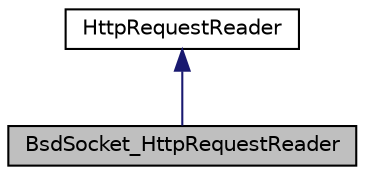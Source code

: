 digraph "BsdSocket_HttpRequestReader"
{
  edge [fontname="Helvetica",fontsize="10",labelfontname="Helvetica",labelfontsize="10"];
  node [fontname="Helvetica",fontsize="10",shape=record];
  Node0 [label="BsdSocket_HttpRequestReader",height=0.2,width=0.4,color="black", fillcolor="grey75", style="filled", fontcolor="black"];
  Node1 -> Node0 [dir="back",color="midnightblue",fontsize="10",style="solid",fontname="Helvetica"];
  Node1 [label="HttpRequestReader",height=0.2,width=0.4,color="black", fillcolor="white", style="filled",URL="$classHttpRequestReader.html",tooltip="An interface for a class reading HttpRequest as a string, responsible for sending this string to Http..."];
}
